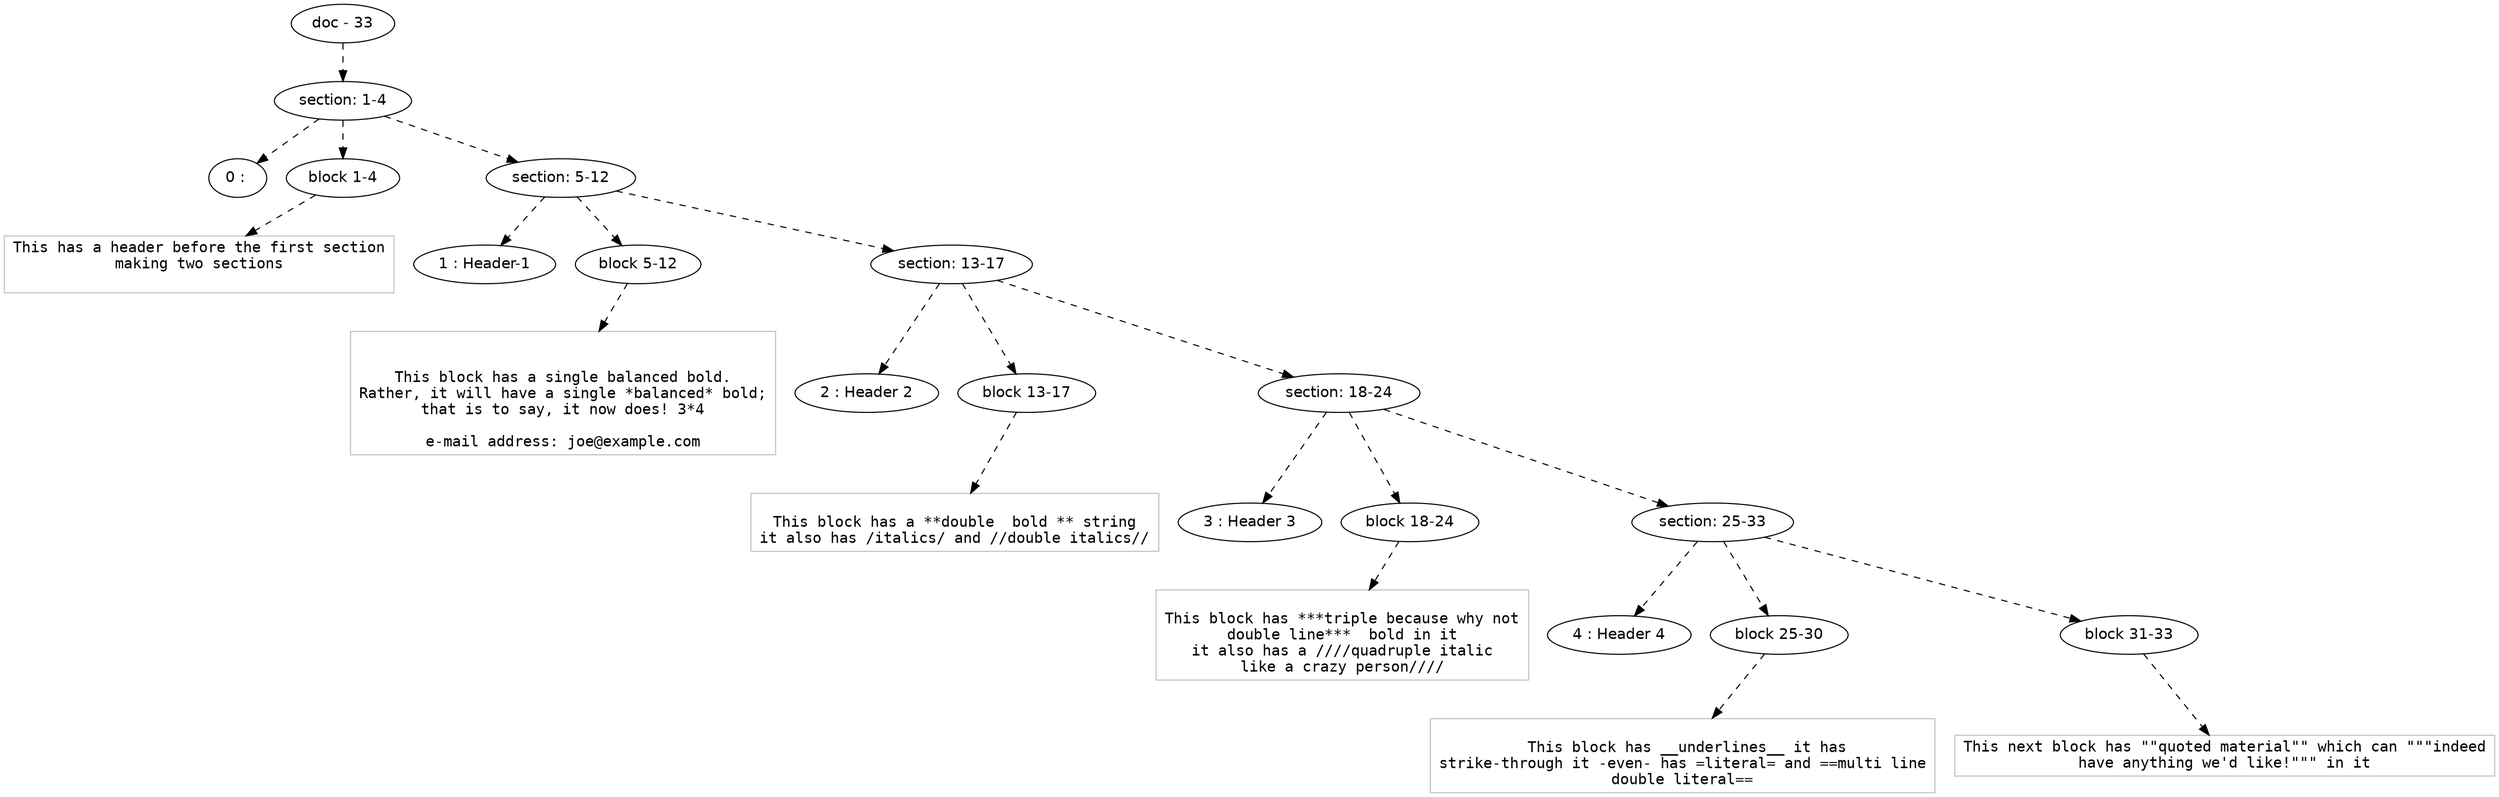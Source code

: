 digraph hierarchy {

node [fontname=Helvetica]
edge [style=dashed]

doc_0 [label="doc - 33"]


doc_0 -> { section_1}
{rank=same; section_1}

section_1 [label="section: 1-4"]


section_1 -> { header_2 block_3 section_4}
{rank=same; header_2 block_3 section_4}

header_2 [label="0 : "]

block_3 [label="block 1-4"]

section_4 [label="section: 5-12"]



block_3 -> leaf_5
leaf_5  [color=Gray,shape=rectangle,fontname=Inconsolata,label="This has a header before the first section
making two sections
       
"]
section_4 -> { header_6 block_7 section_8}
{rank=same; header_6 block_7 section_8}

header_6 [label="1 : Header-1"]

block_7 [label="block 5-12"]

section_8 [label="section: 13-17"]



block_7 -> leaf_9
leaf_9  [color=Gray,shape=rectangle,fontname=Inconsolata,label="

This block has a single balanced bold.
Rather, it will have a single *balanced* bold;
that is to say, it now does! 3*4
 
e-mail address: joe@example.com"]
section_8 -> { header_10 block_11 section_12}
{rank=same; header_10 block_11 section_12}

header_10 [label="2 : Header 2"]

block_11 [label="block 13-17"]

section_12 [label="section: 18-24"]



block_11 -> leaf_13
leaf_13  [color=Gray,shape=rectangle,fontname=Inconsolata,label="
This block has a **double  bold ** string
it also has /italics/ and //double italics//
"]
section_12 -> { header_14 block_15 section_16}
{rank=same; header_14 block_15 section_16}

header_14 [label="3 : Header 3"]

block_15 [label="block 18-24"]

section_16 [label="section: 25-33"]



block_15 -> leaf_17
leaf_17  [color=Gray,shape=rectangle,fontname=Inconsolata,label="
This block has ***triple because why not
double line***  bold in it
it also has a ////quadruple italic
like a crazy person////
"]
section_16 -> { header_18 block_19 block_20}
{rank=same; header_18 block_19 block_20}

header_18 [label="4 : Header 4"]

block_19 [label="block 25-30"]

block_20 [label="block 31-33"]



block_19 -> leaf_21
leaf_21  [color=Gray,shape=rectangle,fontname=Inconsolata,label="
  This block has __underlines__ it has 
strike-through it -even- has =literal= and ==multi line
double literal==
"]

block_20 -> leaf_22
leaf_22  [color=Gray,shape=rectangle,fontname=Inconsolata,label="This next block has \"\"quoted material\"\" which can \"\"\"indeed
have anything we'd like!\"\"\" in it
"]

}

